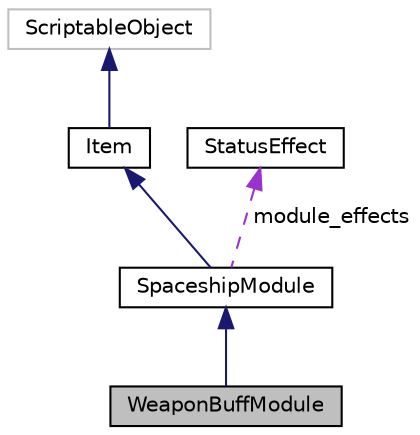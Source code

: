 digraph "WeaponBuffModule"
{
  edge [fontname="Helvetica",fontsize="10",labelfontname="Helvetica",labelfontsize="10"];
  node [fontname="Helvetica",fontsize="10",shape=record];
  Node4 [label="WeaponBuffModule",height=0.2,width=0.4,color="black", fillcolor="grey75", style="filled", fontcolor="black"];
  Node5 -> Node4 [dir="back",color="midnightblue",fontsize="10",style="solid"];
  Node5 [label="SpaceshipModule",height=0.2,width=0.4,color="black", fillcolor="white", style="filled",URL="$class_spaceship_module.html"];
  Node6 -> Node5 [dir="back",color="midnightblue",fontsize="10",style="solid"];
  Node6 [label="Item",height=0.2,width=0.4,color="black", fillcolor="white", style="filled",URL="$class_item.html"];
  Node7 -> Node6 [dir="back",color="midnightblue",fontsize="10",style="solid"];
  Node7 [label="ScriptableObject",height=0.2,width=0.4,color="grey75", fillcolor="white", style="filled"];
  Node8 -> Node5 [dir="back",color="darkorchid3",fontsize="10",style="dashed",label=" module_effects" ];
  Node8 [label="StatusEffect",height=0.2,width=0.4,color="black", fillcolor="white", style="filled",URL="$class_status_effect.html"];
}
